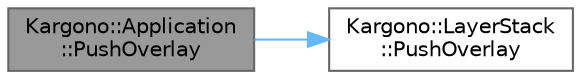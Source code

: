 digraph "Kargono::Application::PushOverlay"
{
 // LATEX_PDF_SIZE
  bgcolor="transparent";
  edge [fontname=Helvetica,fontsize=10,labelfontname=Helvetica,labelfontsize=10];
  node [fontname=Helvetica,fontsize=10,shape=box,height=0.2,width=0.4];
  rankdir="LR";
  Node1 [id="Node000001",label="Kargono::Application\l::PushOverlay",height=0.2,width=0.4,color="gray40", fillcolor="grey60", style="filled", fontcolor="black",tooltip="Add an overlay layer to the layer stack."];
  Node1 -> Node2 [id="edge1_Node000001_Node000002",color="steelblue1",style="solid",tooltip=" "];
  Node2 [id="Node000002",label="Kargono::LayerStack\l::PushOverlay",height=0.2,width=0.4,color="grey40", fillcolor="white", style="filled",URL="$class_kargono_1_1_layer_stack.html#a1cb87e1d7e0ce852f01f85725fc8e5a9",tooltip="Pushes an overlay onto the layer stack."];
}
